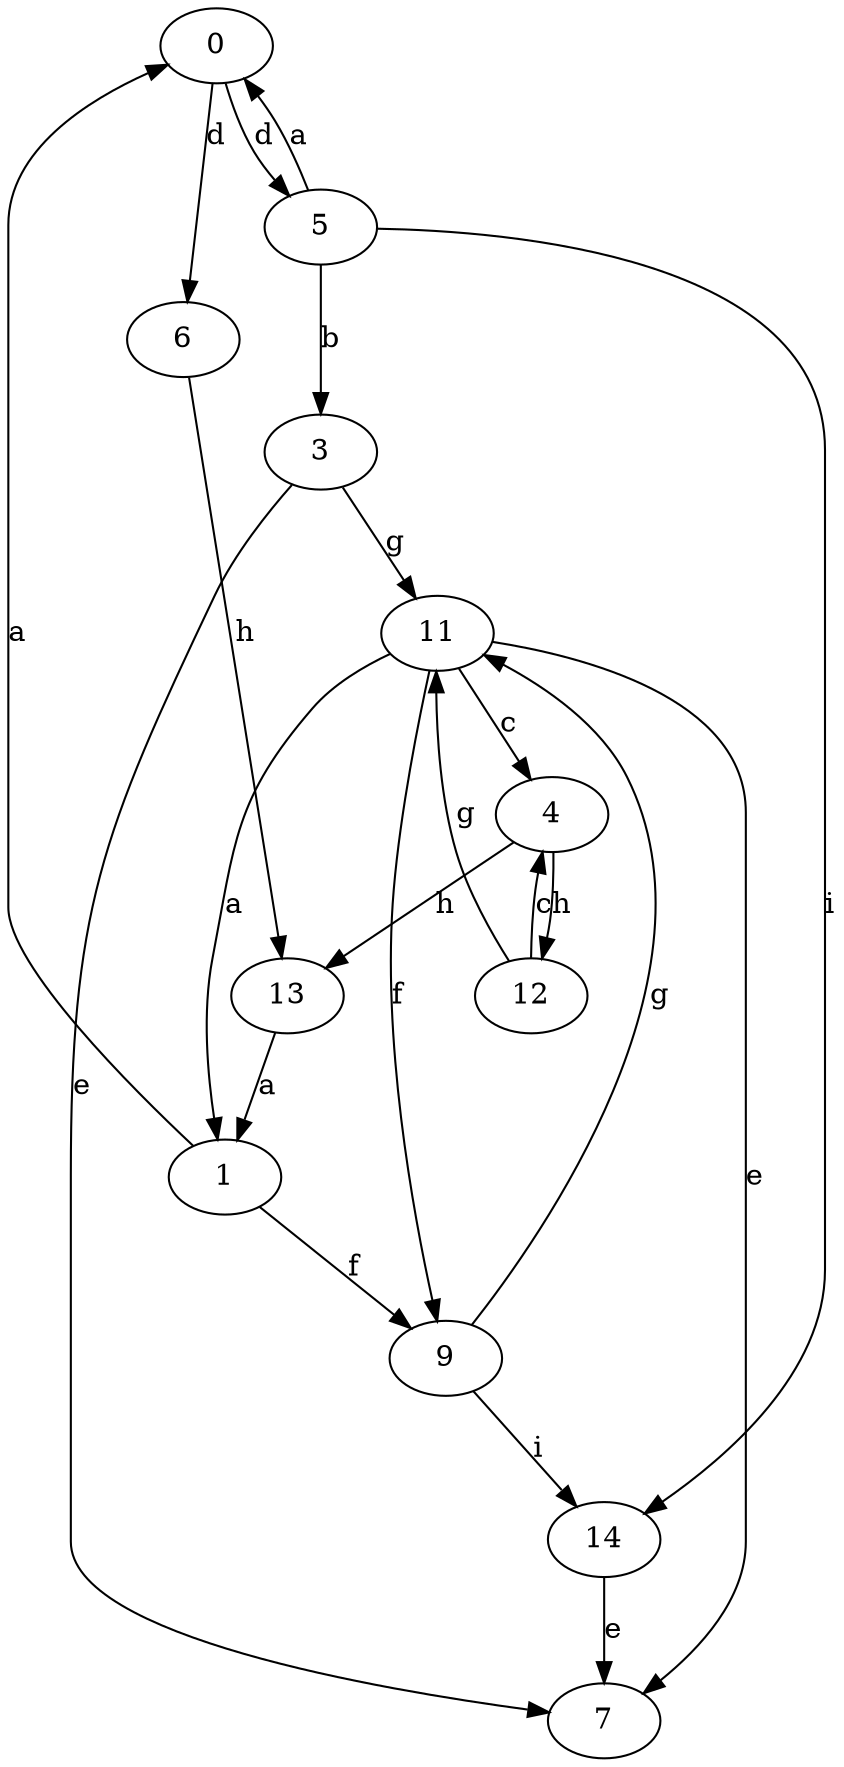 strict digraph  {
0;
1;
3;
4;
5;
6;
7;
9;
11;
12;
13;
14;
0 -> 5  [label=d];
0 -> 6  [label=d];
1 -> 0  [label=a];
1 -> 9  [label=f];
3 -> 7  [label=e];
3 -> 11  [label=g];
4 -> 12  [label=h];
4 -> 13  [label=h];
5 -> 0  [label=a];
5 -> 3  [label=b];
5 -> 14  [label=i];
6 -> 13  [label=h];
9 -> 11  [label=g];
9 -> 14  [label=i];
11 -> 1  [label=a];
11 -> 4  [label=c];
11 -> 7  [label=e];
11 -> 9  [label=f];
12 -> 4  [label=c];
12 -> 11  [label=g];
13 -> 1  [label=a];
14 -> 7  [label=e];
}
